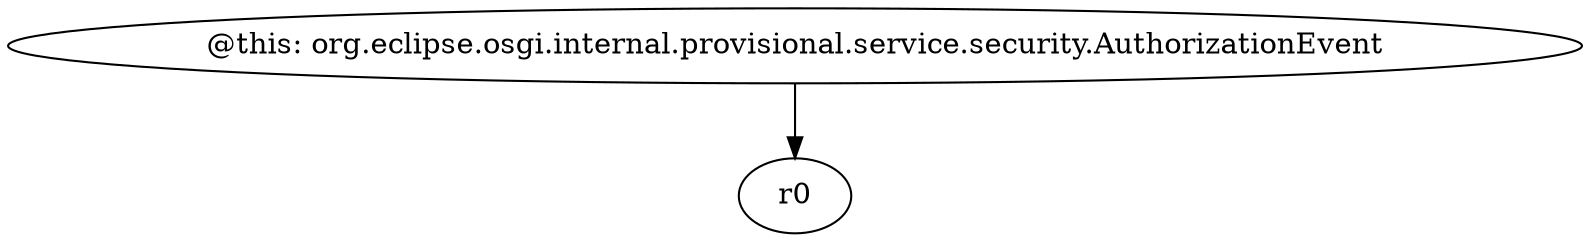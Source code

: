 digraph g {
0[label="@this: org.eclipse.osgi.internal.provisional.service.security.AuthorizationEvent"]
1[label="r0"]
0->1[label=""]
}